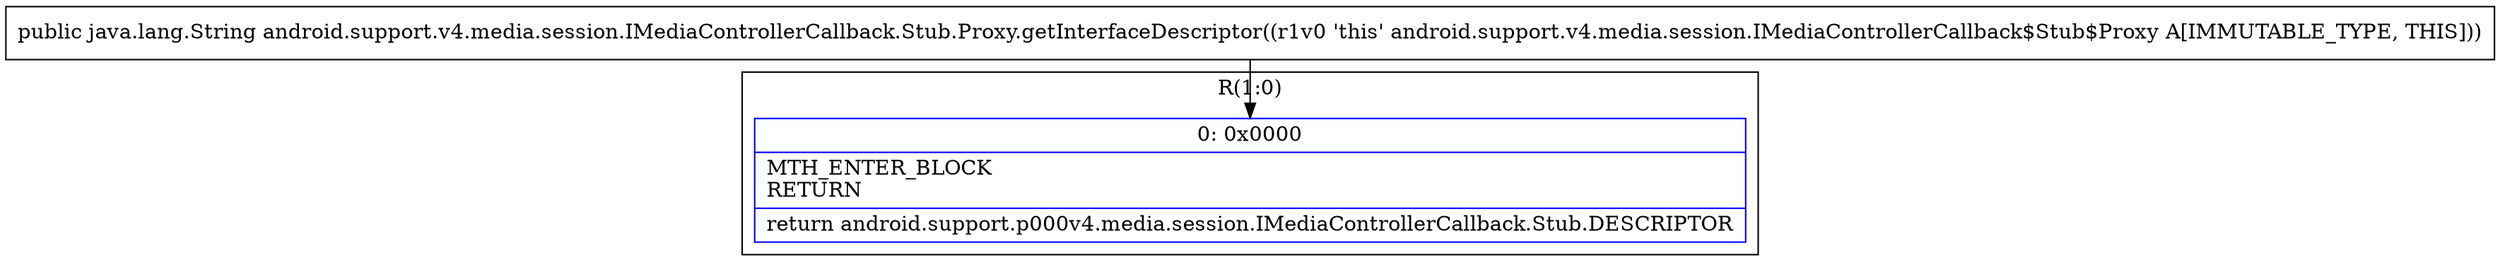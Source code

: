 digraph "CFG forandroid.support.v4.media.session.IMediaControllerCallback.Stub.Proxy.getInterfaceDescriptor()Ljava\/lang\/String;" {
subgraph cluster_Region_1846336548 {
label = "R(1:0)";
node [shape=record,color=blue];
Node_0 [shape=record,label="{0\:\ 0x0000|MTH_ENTER_BLOCK\lRETURN\l|return android.support.p000v4.media.session.IMediaControllerCallback.Stub.DESCRIPTOR\l}"];
}
MethodNode[shape=record,label="{public java.lang.String android.support.v4.media.session.IMediaControllerCallback.Stub.Proxy.getInterfaceDescriptor((r1v0 'this' android.support.v4.media.session.IMediaControllerCallback$Stub$Proxy A[IMMUTABLE_TYPE, THIS])) }"];
MethodNode -> Node_0;
}

